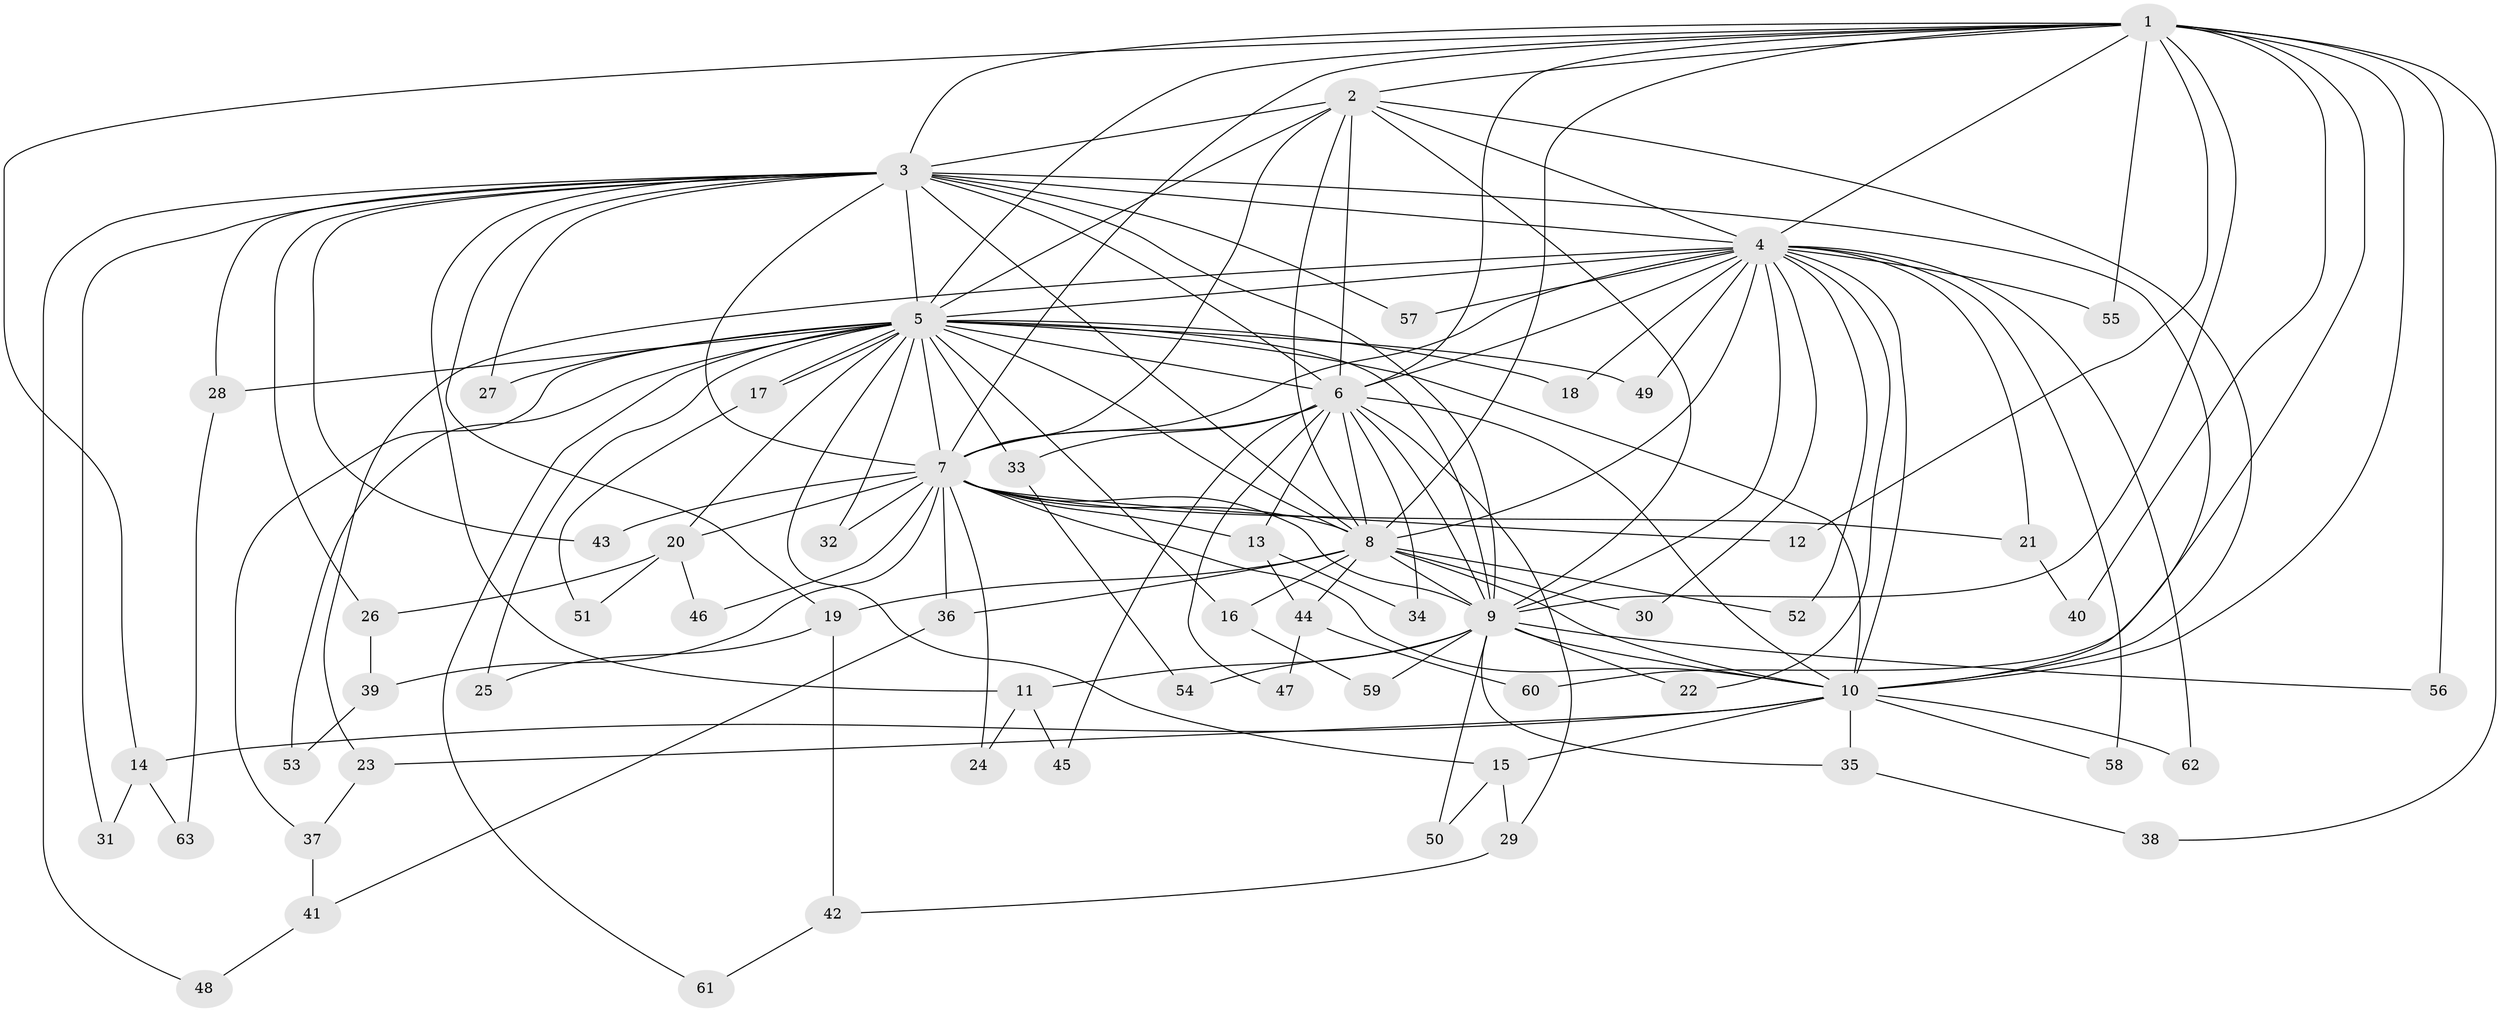 // Generated by graph-tools (version 1.1) at 2025/25/03/09/25 03:25:50]
// undirected, 63 vertices, 151 edges
graph export_dot {
graph [start="1"]
  node [color=gray90,style=filled];
  1;
  2;
  3;
  4;
  5;
  6;
  7;
  8;
  9;
  10;
  11;
  12;
  13;
  14;
  15;
  16;
  17;
  18;
  19;
  20;
  21;
  22;
  23;
  24;
  25;
  26;
  27;
  28;
  29;
  30;
  31;
  32;
  33;
  34;
  35;
  36;
  37;
  38;
  39;
  40;
  41;
  42;
  43;
  44;
  45;
  46;
  47;
  48;
  49;
  50;
  51;
  52;
  53;
  54;
  55;
  56;
  57;
  58;
  59;
  60;
  61;
  62;
  63;
  1 -- 2;
  1 -- 3;
  1 -- 4;
  1 -- 5;
  1 -- 6;
  1 -- 7;
  1 -- 8;
  1 -- 9;
  1 -- 10;
  1 -- 12;
  1 -- 14;
  1 -- 38;
  1 -- 40;
  1 -- 55;
  1 -- 56;
  1 -- 60;
  2 -- 3;
  2 -- 4;
  2 -- 5;
  2 -- 6;
  2 -- 7;
  2 -- 8;
  2 -- 9;
  2 -- 10;
  3 -- 4;
  3 -- 5;
  3 -- 6;
  3 -- 7;
  3 -- 8;
  3 -- 9;
  3 -- 10;
  3 -- 11;
  3 -- 19;
  3 -- 26;
  3 -- 27;
  3 -- 28;
  3 -- 31;
  3 -- 43;
  3 -- 48;
  3 -- 57;
  4 -- 5;
  4 -- 6;
  4 -- 7;
  4 -- 8;
  4 -- 9;
  4 -- 10;
  4 -- 18;
  4 -- 21;
  4 -- 22;
  4 -- 23;
  4 -- 30;
  4 -- 49;
  4 -- 52;
  4 -- 55;
  4 -- 57;
  4 -- 58;
  4 -- 62;
  5 -- 6;
  5 -- 7;
  5 -- 8;
  5 -- 9;
  5 -- 10;
  5 -- 15;
  5 -- 16;
  5 -- 17;
  5 -- 17;
  5 -- 18;
  5 -- 20;
  5 -- 25;
  5 -- 27;
  5 -- 28;
  5 -- 32;
  5 -- 33;
  5 -- 37;
  5 -- 49;
  5 -- 53;
  5 -- 61;
  6 -- 7;
  6 -- 8;
  6 -- 9;
  6 -- 10;
  6 -- 13;
  6 -- 29;
  6 -- 33;
  6 -- 34;
  6 -- 45;
  6 -- 47;
  7 -- 8;
  7 -- 9;
  7 -- 10;
  7 -- 12;
  7 -- 13;
  7 -- 20;
  7 -- 21;
  7 -- 24;
  7 -- 32;
  7 -- 36;
  7 -- 39;
  7 -- 43;
  7 -- 46;
  8 -- 9;
  8 -- 10;
  8 -- 16;
  8 -- 19;
  8 -- 30;
  8 -- 36;
  8 -- 44;
  8 -- 52;
  9 -- 10;
  9 -- 11;
  9 -- 22;
  9 -- 35;
  9 -- 50;
  9 -- 54;
  9 -- 56;
  9 -- 59;
  10 -- 14;
  10 -- 15;
  10 -- 23;
  10 -- 35;
  10 -- 58;
  10 -- 62;
  11 -- 24;
  11 -- 45;
  13 -- 34;
  13 -- 44;
  14 -- 31;
  14 -- 63;
  15 -- 29;
  15 -- 50;
  16 -- 59;
  17 -- 51;
  19 -- 25;
  19 -- 42;
  20 -- 26;
  20 -- 46;
  20 -- 51;
  21 -- 40;
  23 -- 37;
  26 -- 39;
  28 -- 63;
  29 -- 42;
  33 -- 54;
  35 -- 38;
  36 -- 41;
  37 -- 41;
  39 -- 53;
  41 -- 48;
  42 -- 61;
  44 -- 47;
  44 -- 60;
}
